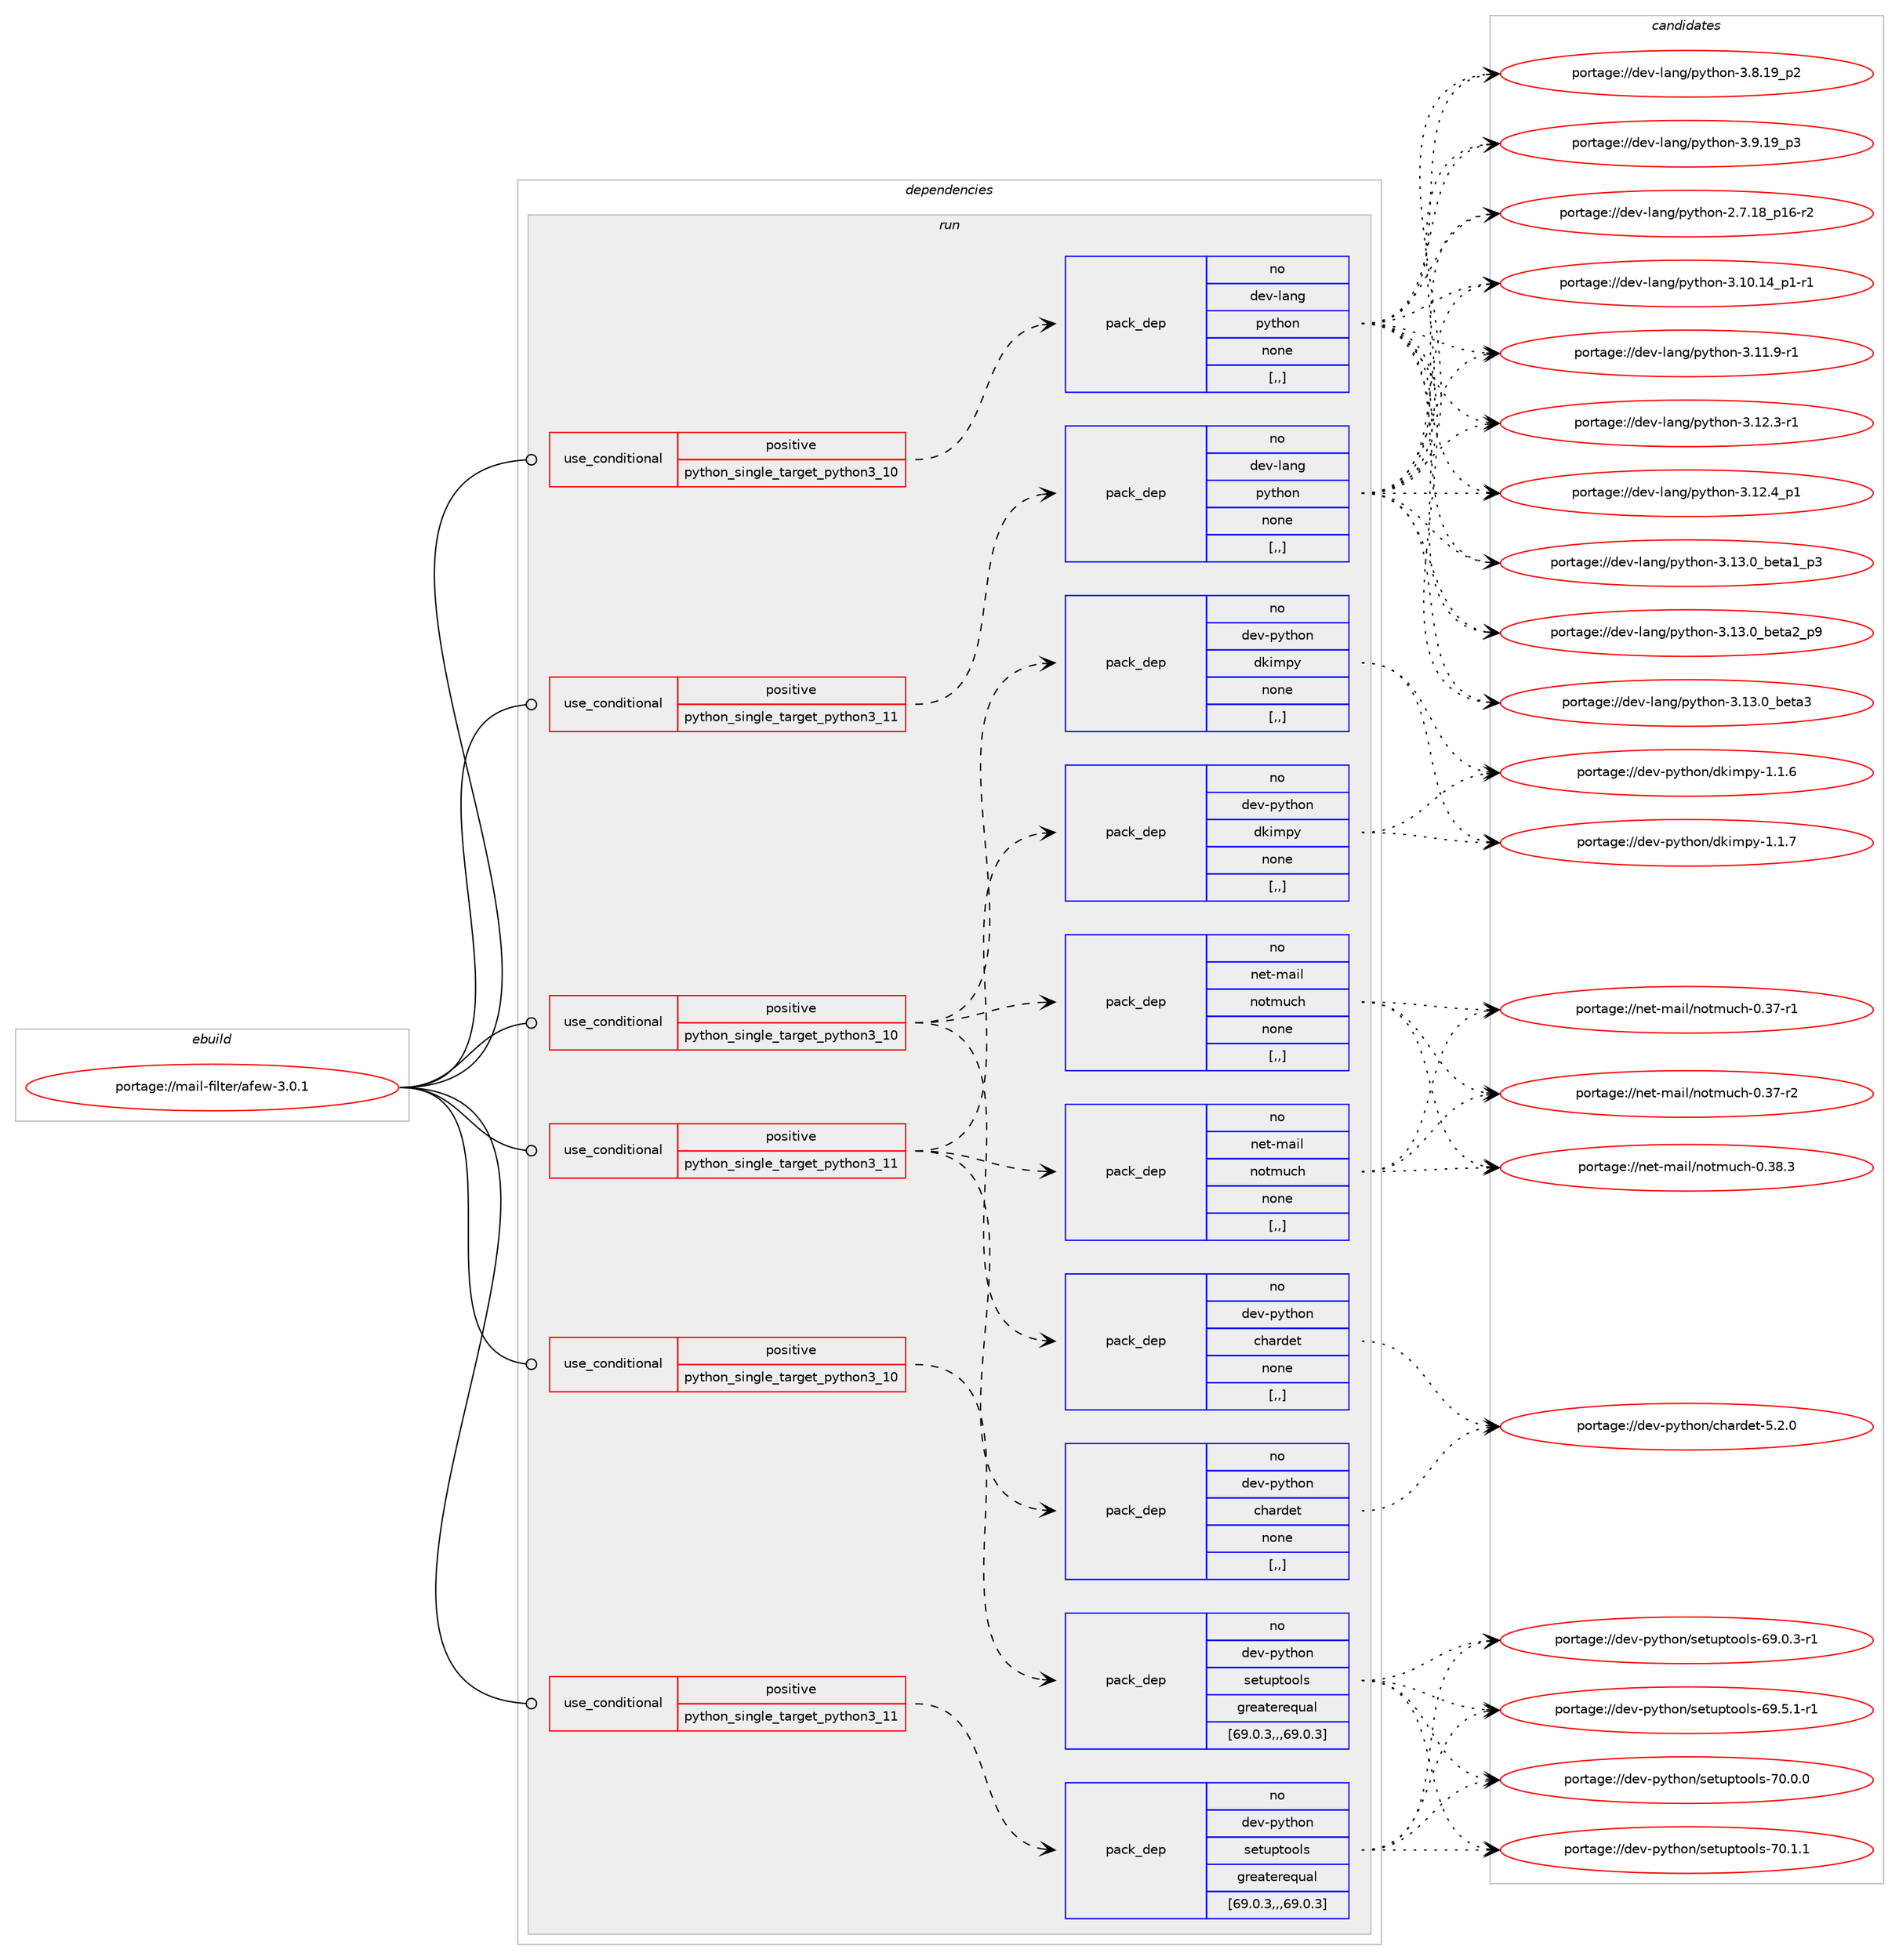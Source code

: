 digraph prolog {

# *************
# Graph options
# *************

newrank=true;
concentrate=true;
compound=true;
graph [rankdir=LR,fontname=Helvetica,fontsize=10,ranksep=1.5];#, ranksep=2.5, nodesep=0.2];
edge  [arrowhead=vee];
node  [fontname=Helvetica,fontsize=10];

# **********
# The ebuild
# **********

subgraph cluster_leftcol {
color=gray;
rank=same;
label=<<i>ebuild</i>>;
id [label="portage://mail-filter/afew-3.0.1", color=red, width=4, href="../mail-filter/afew-3.0.1.svg"];
}

# ****************
# The dependencies
# ****************

subgraph cluster_midcol {
color=gray;
label=<<i>dependencies</i>>;
subgraph cluster_compile {
fillcolor="#eeeeee";
style=filled;
label=<<i>compile</i>>;
}
subgraph cluster_compileandrun {
fillcolor="#eeeeee";
style=filled;
label=<<i>compile and run</i>>;
}
subgraph cluster_run {
fillcolor="#eeeeee";
style=filled;
label=<<i>run</i>>;
subgraph cond68378 {
dependency271967 [label=<<TABLE BORDER="0" CELLBORDER="1" CELLSPACING="0" CELLPADDING="4"><TR><TD ROWSPAN="3" CELLPADDING="10">use_conditional</TD></TR><TR><TD>positive</TD></TR><TR><TD>python_single_target_python3_10</TD></TR></TABLE>>, shape=none, color=red];
subgraph pack201376 {
dependency271968 [label=<<TABLE BORDER="0" CELLBORDER="1" CELLSPACING="0" CELLPADDING="4" WIDTH="220"><TR><TD ROWSPAN="6" CELLPADDING="30">pack_dep</TD></TR><TR><TD WIDTH="110">no</TD></TR><TR><TD>dev-lang</TD></TR><TR><TD>python</TD></TR><TR><TD>none</TD></TR><TR><TD>[,,]</TD></TR></TABLE>>, shape=none, color=blue];
}
dependency271967:e -> dependency271968:w [weight=20,style="dashed",arrowhead="vee"];
}
id:e -> dependency271967:w [weight=20,style="solid",arrowhead="odot"];
subgraph cond68379 {
dependency271969 [label=<<TABLE BORDER="0" CELLBORDER="1" CELLSPACING="0" CELLPADDING="4"><TR><TD ROWSPAN="3" CELLPADDING="10">use_conditional</TD></TR><TR><TD>positive</TD></TR><TR><TD>python_single_target_python3_10</TD></TR></TABLE>>, shape=none, color=red];
subgraph pack201377 {
dependency271970 [label=<<TABLE BORDER="0" CELLBORDER="1" CELLSPACING="0" CELLPADDING="4" WIDTH="220"><TR><TD ROWSPAN="6" CELLPADDING="30">pack_dep</TD></TR><TR><TD WIDTH="110">no</TD></TR><TR><TD>dev-python</TD></TR><TR><TD>chardet</TD></TR><TR><TD>none</TD></TR><TR><TD>[,,]</TD></TR></TABLE>>, shape=none, color=blue];
}
dependency271969:e -> dependency271970:w [weight=20,style="dashed",arrowhead="vee"];
subgraph pack201378 {
dependency271971 [label=<<TABLE BORDER="0" CELLBORDER="1" CELLSPACING="0" CELLPADDING="4" WIDTH="220"><TR><TD ROWSPAN="6" CELLPADDING="30">pack_dep</TD></TR><TR><TD WIDTH="110">no</TD></TR><TR><TD>dev-python</TD></TR><TR><TD>dkimpy</TD></TR><TR><TD>none</TD></TR><TR><TD>[,,]</TD></TR></TABLE>>, shape=none, color=blue];
}
dependency271969:e -> dependency271971:w [weight=20,style="dashed",arrowhead="vee"];
subgraph pack201379 {
dependency271972 [label=<<TABLE BORDER="0" CELLBORDER="1" CELLSPACING="0" CELLPADDING="4" WIDTH="220"><TR><TD ROWSPAN="6" CELLPADDING="30">pack_dep</TD></TR><TR><TD WIDTH="110">no</TD></TR><TR><TD>net-mail</TD></TR><TR><TD>notmuch</TD></TR><TR><TD>none</TD></TR><TR><TD>[,,]</TD></TR></TABLE>>, shape=none, color=blue];
}
dependency271969:e -> dependency271972:w [weight=20,style="dashed",arrowhead="vee"];
}
id:e -> dependency271969:w [weight=20,style="solid",arrowhead="odot"];
subgraph cond68380 {
dependency271973 [label=<<TABLE BORDER="0" CELLBORDER="1" CELLSPACING="0" CELLPADDING="4"><TR><TD ROWSPAN="3" CELLPADDING="10">use_conditional</TD></TR><TR><TD>positive</TD></TR><TR><TD>python_single_target_python3_10</TD></TR></TABLE>>, shape=none, color=red];
subgraph pack201380 {
dependency271974 [label=<<TABLE BORDER="0" CELLBORDER="1" CELLSPACING="0" CELLPADDING="4" WIDTH="220"><TR><TD ROWSPAN="6" CELLPADDING="30">pack_dep</TD></TR><TR><TD WIDTH="110">no</TD></TR><TR><TD>dev-python</TD></TR><TR><TD>setuptools</TD></TR><TR><TD>greaterequal</TD></TR><TR><TD>[69.0.3,,,69.0.3]</TD></TR></TABLE>>, shape=none, color=blue];
}
dependency271973:e -> dependency271974:w [weight=20,style="dashed",arrowhead="vee"];
}
id:e -> dependency271973:w [weight=20,style="solid",arrowhead="odot"];
subgraph cond68381 {
dependency271975 [label=<<TABLE BORDER="0" CELLBORDER="1" CELLSPACING="0" CELLPADDING="4"><TR><TD ROWSPAN="3" CELLPADDING="10">use_conditional</TD></TR><TR><TD>positive</TD></TR><TR><TD>python_single_target_python3_11</TD></TR></TABLE>>, shape=none, color=red];
subgraph pack201381 {
dependency271976 [label=<<TABLE BORDER="0" CELLBORDER="1" CELLSPACING="0" CELLPADDING="4" WIDTH="220"><TR><TD ROWSPAN="6" CELLPADDING="30">pack_dep</TD></TR><TR><TD WIDTH="110">no</TD></TR><TR><TD>dev-lang</TD></TR><TR><TD>python</TD></TR><TR><TD>none</TD></TR><TR><TD>[,,]</TD></TR></TABLE>>, shape=none, color=blue];
}
dependency271975:e -> dependency271976:w [weight=20,style="dashed",arrowhead="vee"];
}
id:e -> dependency271975:w [weight=20,style="solid",arrowhead="odot"];
subgraph cond68382 {
dependency271977 [label=<<TABLE BORDER="0" CELLBORDER="1" CELLSPACING="0" CELLPADDING="4"><TR><TD ROWSPAN="3" CELLPADDING="10">use_conditional</TD></TR><TR><TD>positive</TD></TR><TR><TD>python_single_target_python3_11</TD></TR></TABLE>>, shape=none, color=red];
subgraph pack201382 {
dependency271978 [label=<<TABLE BORDER="0" CELLBORDER="1" CELLSPACING="0" CELLPADDING="4" WIDTH="220"><TR><TD ROWSPAN="6" CELLPADDING="30">pack_dep</TD></TR><TR><TD WIDTH="110">no</TD></TR><TR><TD>dev-python</TD></TR><TR><TD>chardet</TD></TR><TR><TD>none</TD></TR><TR><TD>[,,]</TD></TR></TABLE>>, shape=none, color=blue];
}
dependency271977:e -> dependency271978:w [weight=20,style="dashed",arrowhead="vee"];
subgraph pack201383 {
dependency271979 [label=<<TABLE BORDER="0" CELLBORDER="1" CELLSPACING="0" CELLPADDING="4" WIDTH="220"><TR><TD ROWSPAN="6" CELLPADDING="30">pack_dep</TD></TR><TR><TD WIDTH="110">no</TD></TR><TR><TD>dev-python</TD></TR><TR><TD>dkimpy</TD></TR><TR><TD>none</TD></TR><TR><TD>[,,]</TD></TR></TABLE>>, shape=none, color=blue];
}
dependency271977:e -> dependency271979:w [weight=20,style="dashed",arrowhead="vee"];
subgraph pack201384 {
dependency271980 [label=<<TABLE BORDER="0" CELLBORDER="1" CELLSPACING="0" CELLPADDING="4" WIDTH="220"><TR><TD ROWSPAN="6" CELLPADDING="30">pack_dep</TD></TR><TR><TD WIDTH="110">no</TD></TR><TR><TD>net-mail</TD></TR><TR><TD>notmuch</TD></TR><TR><TD>none</TD></TR><TR><TD>[,,]</TD></TR></TABLE>>, shape=none, color=blue];
}
dependency271977:e -> dependency271980:w [weight=20,style="dashed",arrowhead="vee"];
}
id:e -> dependency271977:w [weight=20,style="solid",arrowhead="odot"];
subgraph cond68383 {
dependency271981 [label=<<TABLE BORDER="0" CELLBORDER="1" CELLSPACING="0" CELLPADDING="4"><TR><TD ROWSPAN="3" CELLPADDING="10">use_conditional</TD></TR><TR><TD>positive</TD></TR><TR><TD>python_single_target_python3_11</TD></TR></TABLE>>, shape=none, color=red];
subgraph pack201385 {
dependency271982 [label=<<TABLE BORDER="0" CELLBORDER="1" CELLSPACING="0" CELLPADDING="4" WIDTH="220"><TR><TD ROWSPAN="6" CELLPADDING="30">pack_dep</TD></TR><TR><TD WIDTH="110">no</TD></TR><TR><TD>dev-python</TD></TR><TR><TD>setuptools</TD></TR><TR><TD>greaterequal</TD></TR><TR><TD>[69.0.3,,,69.0.3]</TD></TR></TABLE>>, shape=none, color=blue];
}
dependency271981:e -> dependency271982:w [weight=20,style="dashed",arrowhead="vee"];
}
id:e -> dependency271981:w [weight=20,style="solid",arrowhead="odot"];
}
}

# **************
# The candidates
# **************

subgraph cluster_choices {
rank=same;
color=gray;
label=<<i>candidates</i>>;

subgraph choice201376 {
color=black;
nodesep=1;
choice100101118451089711010347112121116104111110455046554649569511249544511450 [label="portage://dev-lang/python-2.7.18_p16-r2", color=red, width=4,href="../dev-lang/python-2.7.18_p16-r2.svg"];
choice100101118451089711010347112121116104111110455146494846495295112494511449 [label="portage://dev-lang/python-3.10.14_p1-r1", color=red, width=4,href="../dev-lang/python-3.10.14_p1-r1.svg"];
choice100101118451089711010347112121116104111110455146494946574511449 [label="portage://dev-lang/python-3.11.9-r1", color=red, width=4,href="../dev-lang/python-3.11.9-r1.svg"];
choice100101118451089711010347112121116104111110455146495046514511449 [label="portage://dev-lang/python-3.12.3-r1", color=red, width=4,href="../dev-lang/python-3.12.3-r1.svg"];
choice100101118451089711010347112121116104111110455146495046529511249 [label="portage://dev-lang/python-3.12.4_p1", color=red, width=4,href="../dev-lang/python-3.12.4_p1.svg"];
choice10010111845108971101034711212111610411111045514649514648959810111697499511251 [label="portage://dev-lang/python-3.13.0_beta1_p3", color=red, width=4,href="../dev-lang/python-3.13.0_beta1_p3.svg"];
choice10010111845108971101034711212111610411111045514649514648959810111697509511257 [label="portage://dev-lang/python-3.13.0_beta2_p9", color=red, width=4,href="../dev-lang/python-3.13.0_beta2_p9.svg"];
choice1001011184510897110103471121211161041111104551464951464895981011169751 [label="portage://dev-lang/python-3.13.0_beta3", color=red, width=4,href="../dev-lang/python-3.13.0_beta3.svg"];
choice100101118451089711010347112121116104111110455146564649579511250 [label="portage://dev-lang/python-3.8.19_p2", color=red, width=4,href="../dev-lang/python-3.8.19_p2.svg"];
choice100101118451089711010347112121116104111110455146574649579511251 [label="portage://dev-lang/python-3.9.19_p3", color=red, width=4,href="../dev-lang/python-3.9.19_p3.svg"];
dependency271968:e -> choice100101118451089711010347112121116104111110455046554649569511249544511450:w [style=dotted,weight="100"];
dependency271968:e -> choice100101118451089711010347112121116104111110455146494846495295112494511449:w [style=dotted,weight="100"];
dependency271968:e -> choice100101118451089711010347112121116104111110455146494946574511449:w [style=dotted,weight="100"];
dependency271968:e -> choice100101118451089711010347112121116104111110455146495046514511449:w [style=dotted,weight="100"];
dependency271968:e -> choice100101118451089711010347112121116104111110455146495046529511249:w [style=dotted,weight="100"];
dependency271968:e -> choice10010111845108971101034711212111610411111045514649514648959810111697499511251:w [style=dotted,weight="100"];
dependency271968:e -> choice10010111845108971101034711212111610411111045514649514648959810111697509511257:w [style=dotted,weight="100"];
dependency271968:e -> choice1001011184510897110103471121211161041111104551464951464895981011169751:w [style=dotted,weight="100"];
dependency271968:e -> choice100101118451089711010347112121116104111110455146564649579511250:w [style=dotted,weight="100"];
dependency271968:e -> choice100101118451089711010347112121116104111110455146574649579511251:w [style=dotted,weight="100"];
}
subgraph choice201377 {
color=black;
nodesep=1;
choice10010111845112121116104111110479910497114100101116455346504648 [label="portage://dev-python/chardet-5.2.0", color=red, width=4,href="../dev-python/chardet-5.2.0.svg"];
dependency271970:e -> choice10010111845112121116104111110479910497114100101116455346504648:w [style=dotted,weight="100"];
}
subgraph choice201378 {
color=black;
nodesep=1;
choice1001011184511212111610411111047100107105109112121454946494654 [label="portage://dev-python/dkimpy-1.1.6", color=red, width=4,href="../dev-python/dkimpy-1.1.6.svg"];
choice1001011184511212111610411111047100107105109112121454946494655 [label="portage://dev-python/dkimpy-1.1.7", color=red, width=4,href="../dev-python/dkimpy-1.1.7.svg"];
dependency271971:e -> choice1001011184511212111610411111047100107105109112121454946494654:w [style=dotted,weight="100"];
dependency271971:e -> choice1001011184511212111610411111047100107105109112121454946494655:w [style=dotted,weight="100"];
}
subgraph choice201379 {
color=black;
nodesep=1;
choice1101011164510997105108471101111161091179910445484651554511449 [label="portage://net-mail/notmuch-0.37-r1", color=red, width=4,href="../net-mail/notmuch-0.37-r1.svg"];
choice1101011164510997105108471101111161091179910445484651554511450 [label="portage://net-mail/notmuch-0.37-r2", color=red, width=4,href="../net-mail/notmuch-0.37-r2.svg"];
choice1101011164510997105108471101111161091179910445484651564651 [label="portage://net-mail/notmuch-0.38.3", color=red, width=4,href="../net-mail/notmuch-0.38.3.svg"];
dependency271972:e -> choice1101011164510997105108471101111161091179910445484651554511449:w [style=dotted,weight="100"];
dependency271972:e -> choice1101011164510997105108471101111161091179910445484651554511450:w [style=dotted,weight="100"];
dependency271972:e -> choice1101011164510997105108471101111161091179910445484651564651:w [style=dotted,weight="100"];
}
subgraph choice201380 {
color=black;
nodesep=1;
choice1001011184511212111610411111047115101116117112116111111108115455457464846514511449 [label="portage://dev-python/setuptools-69.0.3-r1", color=red, width=4,href="../dev-python/setuptools-69.0.3-r1.svg"];
choice1001011184511212111610411111047115101116117112116111111108115455457465346494511449 [label="portage://dev-python/setuptools-69.5.1-r1", color=red, width=4,href="../dev-python/setuptools-69.5.1-r1.svg"];
choice100101118451121211161041111104711510111611711211611111110811545554846484648 [label="portage://dev-python/setuptools-70.0.0", color=red, width=4,href="../dev-python/setuptools-70.0.0.svg"];
choice100101118451121211161041111104711510111611711211611111110811545554846494649 [label="portage://dev-python/setuptools-70.1.1", color=red, width=4,href="../dev-python/setuptools-70.1.1.svg"];
dependency271974:e -> choice1001011184511212111610411111047115101116117112116111111108115455457464846514511449:w [style=dotted,weight="100"];
dependency271974:e -> choice1001011184511212111610411111047115101116117112116111111108115455457465346494511449:w [style=dotted,weight="100"];
dependency271974:e -> choice100101118451121211161041111104711510111611711211611111110811545554846484648:w [style=dotted,weight="100"];
dependency271974:e -> choice100101118451121211161041111104711510111611711211611111110811545554846494649:w [style=dotted,weight="100"];
}
subgraph choice201381 {
color=black;
nodesep=1;
choice100101118451089711010347112121116104111110455046554649569511249544511450 [label="portage://dev-lang/python-2.7.18_p16-r2", color=red, width=4,href="../dev-lang/python-2.7.18_p16-r2.svg"];
choice100101118451089711010347112121116104111110455146494846495295112494511449 [label="portage://dev-lang/python-3.10.14_p1-r1", color=red, width=4,href="../dev-lang/python-3.10.14_p1-r1.svg"];
choice100101118451089711010347112121116104111110455146494946574511449 [label="portage://dev-lang/python-3.11.9-r1", color=red, width=4,href="../dev-lang/python-3.11.9-r1.svg"];
choice100101118451089711010347112121116104111110455146495046514511449 [label="portage://dev-lang/python-3.12.3-r1", color=red, width=4,href="../dev-lang/python-3.12.3-r1.svg"];
choice100101118451089711010347112121116104111110455146495046529511249 [label="portage://dev-lang/python-3.12.4_p1", color=red, width=4,href="../dev-lang/python-3.12.4_p1.svg"];
choice10010111845108971101034711212111610411111045514649514648959810111697499511251 [label="portage://dev-lang/python-3.13.0_beta1_p3", color=red, width=4,href="../dev-lang/python-3.13.0_beta1_p3.svg"];
choice10010111845108971101034711212111610411111045514649514648959810111697509511257 [label="portage://dev-lang/python-3.13.0_beta2_p9", color=red, width=4,href="../dev-lang/python-3.13.0_beta2_p9.svg"];
choice1001011184510897110103471121211161041111104551464951464895981011169751 [label="portage://dev-lang/python-3.13.0_beta3", color=red, width=4,href="../dev-lang/python-3.13.0_beta3.svg"];
choice100101118451089711010347112121116104111110455146564649579511250 [label="portage://dev-lang/python-3.8.19_p2", color=red, width=4,href="../dev-lang/python-3.8.19_p2.svg"];
choice100101118451089711010347112121116104111110455146574649579511251 [label="portage://dev-lang/python-3.9.19_p3", color=red, width=4,href="../dev-lang/python-3.9.19_p3.svg"];
dependency271976:e -> choice100101118451089711010347112121116104111110455046554649569511249544511450:w [style=dotted,weight="100"];
dependency271976:e -> choice100101118451089711010347112121116104111110455146494846495295112494511449:w [style=dotted,weight="100"];
dependency271976:e -> choice100101118451089711010347112121116104111110455146494946574511449:w [style=dotted,weight="100"];
dependency271976:e -> choice100101118451089711010347112121116104111110455146495046514511449:w [style=dotted,weight="100"];
dependency271976:e -> choice100101118451089711010347112121116104111110455146495046529511249:w [style=dotted,weight="100"];
dependency271976:e -> choice10010111845108971101034711212111610411111045514649514648959810111697499511251:w [style=dotted,weight="100"];
dependency271976:e -> choice10010111845108971101034711212111610411111045514649514648959810111697509511257:w [style=dotted,weight="100"];
dependency271976:e -> choice1001011184510897110103471121211161041111104551464951464895981011169751:w [style=dotted,weight="100"];
dependency271976:e -> choice100101118451089711010347112121116104111110455146564649579511250:w [style=dotted,weight="100"];
dependency271976:e -> choice100101118451089711010347112121116104111110455146574649579511251:w [style=dotted,weight="100"];
}
subgraph choice201382 {
color=black;
nodesep=1;
choice10010111845112121116104111110479910497114100101116455346504648 [label="portage://dev-python/chardet-5.2.0", color=red, width=4,href="../dev-python/chardet-5.2.0.svg"];
dependency271978:e -> choice10010111845112121116104111110479910497114100101116455346504648:w [style=dotted,weight="100"];
}
subgraph choice201383 {
color=black;
nodesep=1;
choice1001011184511212111610411111047100107105109112121454946494654 [label="portage://dev-python/dkimpy-1.1.6", color=red, width=4,href="../dev-python/dkimpy-1.1.6.svg"];
choice1001011184511212111610411111047100107105109112121454946494655 [label="portage://dev-python/dkimpy-1.1.7", color=red, width=4,href="../dev-python/dkimpy-1.1.7.svg"];
dependency271979:e -> choice1001011184511212111610411111047100107105109112121454946494654:w [style=dotted,weight="100"];
dependency271979:e -> choice1001011184511212111610411111047100107105109112121454946494655:w [style=dotted,weight="100"];
}
subgraph choice201384 {
color=black;
nodesep=1;
choice1101011164510997105108471101111161091179910445484651554511449 [label="portage://net-mail/notmuch-0.37-r1", color=red, width=4,href="../net-mail/notmuch-0.37-r1.svg"];
choice1101011164510997105108471101111161091179910445484651554511450 [label="portage://net-mail/notmuch-0.37-r2", color=red, width=4,href="../net-mail/notmuch-0.37-r2.svg"];
choice1101011164510997105108471101111161091179910445484651564651 [label="portage://net-mail/notmuch-0.38.3", color=red, width=4,href="../net-mail/notmuch-0.38.3.svg"];
dependency271980:e -> choice1101011164510997105108471101111161091179910445484651554511449:w [style=dotted,weight="100"];
dependency271980:e -> choice1101011164510997105108471101111161091179910445484651554511450:w [style=dotted,weight="100"];
dependency271980:e -> choice1101011164510997105108471101111161091179910445484651564651:w [style=dotted,weight="100"];
}
subgraph choice201385 {
color=black;
nodesep=1;
choice1001011184511212111610411111047115101116117112116111111108115455457464846514511449 [label="portage://dev-python/setuptools-69.0.3-r1", color=red, width=4,href="../dev-python/setuptools-69.0.3-r1.svg"];
choice1001011184511212111610411111047115101116117112116111111108115455457465346494511449 [label="portage://dev-python/setuptools-69.5.1-r1", color=red, width=4,href="../dev-python/setuptools-69.5.1-r1.svg"];
choice100101118451121211161041111104711510111611711211611111110811545554846484648 [label="portage://dev-python/setuptools-70.0.0", color=red, width=4,href="../dev-python/setuptools-70.0.0.svg"];
choice100101118451121211161041111104711510111611711211611111110811545554846494649 [label="portage://dev-python/setuptools-70.1.1", color=red, width=4,href="../dev-python/setuptools-70.1.1.svg"];
dependency271982:e -> choice1001011184511212111610411111047115101116117112116111111108115455457464846514511449:w [style=dotted,weight="100"];
dependency271982:e -> choice1001011184511212111610411111047115101116117112116111111108115455457465346494511449:w [style=dotted,weight="100"];
dependency271982:e -> choice100101118451121211161041111104711510111611711211611111110811545554846484648:w [style=dotted,weight="100"];
dependency271982:e -> choice100101118451121211161041111104711510111611711211611111110811545554846494649:w [style=dotted,weight="100"];
}
}

}
